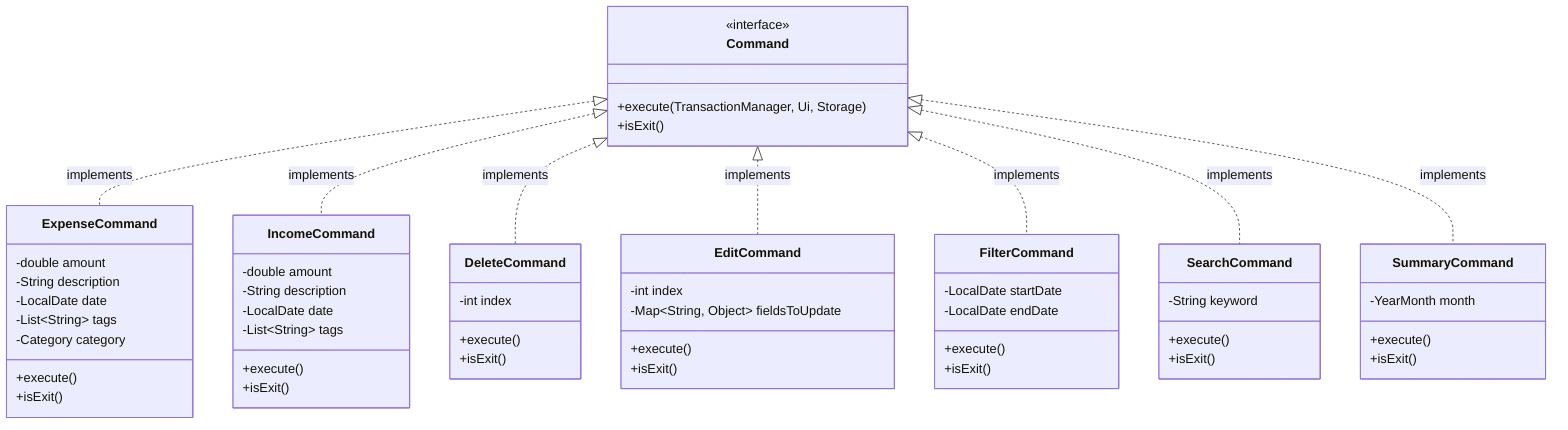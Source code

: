 classDiagram
    class Command {
        <<interface>>
        +execute(TransactionManager, Ui, Storage)
        +isExit()
    }

    class ExpenseCommand {
        -double amount
        -String description
        -LocalDate date
        -List~String~ tags
        -Category category
        +execute()
        +isExit()
    }

    class IncomeCommand {
        -double amount
        -String description
        -LocalDate date
        -List~String~ tags
        +execute()
        +isExit()
    }

    class DeleteCommand {
        -int index
        +execute()
        +isExit()
    }

    class EditCommand {
        -int index
        -Map~String, Object~ fieldsToUpdate
        +execute()
        +isExit()
    }

    class FilterCommand {
        -LocalDate startDate
        -LocalDate endDate
        +execute()
        +isExit()
    }

    class SearchCommand {
        -String keyword
        +execute()
        +isExit()
    }

    class SummaryCommand {
        -YearMonth month
        +execute()
        +isExit()
    }

    Command <|.. ExpenseCommand : implements
    Command <|.. IncomeCommand : implements
    Command <|.. DeleteCommand : implements
    Command <|.. EditCommand : implements
    Command <|.. FilterCommand : implements
    Command <|.. SearchCommand : implements
    Command <|.. SummaryCommand : implements